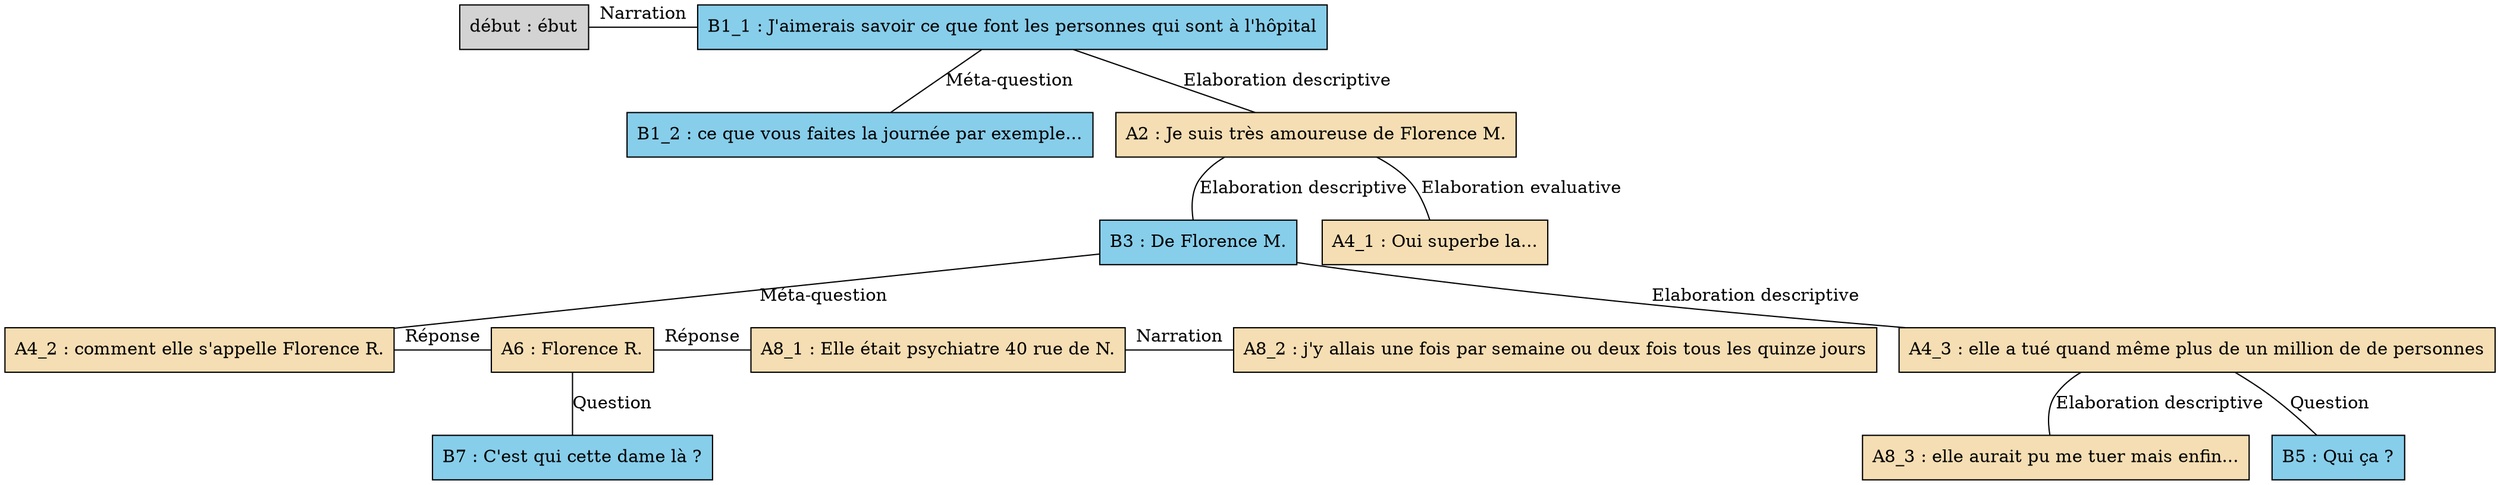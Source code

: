 digraph C03 {
	node [shape=box style=filled]
	"début" [label="début : ébut"]
	B1_1 [label="B1_1 : J'aimerais savoir ce que font les personnes qui sont à l'hôpital" fillcolor=skyblue]
	B1_2 [label="B1_2 : ce que vous faites la journée par exemple..." fillcolor=skyblue]
	A2 [label="A2 : Je suis très amoureuse de Florence M." fillcolor=wheat]
	B3 [label="B3 : De Florence M." fillcolor=skyblue]
	A4_1 [label="A4_1 : Oui superbe la..." fillcolor=wheat]
	A4_2 [label="A4_2 : comment elle s'appelle Florence R." fillcolor=wheat]
	A4_3 [label="A4_3 : elle a tué quand même plus de un million de de personnes" fillcolor=wheat]
	B5 [label="B5 : Qui ça ?" fillcolor=skyblue]
	A6 [label="A6 : Florence R." fillcolor=wheat]
	B7 [label="B7 : C'est qui cette dame là ?" fillcolor=skyblue]
	A8_1 [label="A8_1 : Elle était psychiatre 40 rue de N." fillcolor=wheat]
	A8_2 [label="A8_2 : j'y allais une fois par semaine ou deux fois tous les quinze jours" fillcolor=wheat]
	A8_3 [label="A8_3 : elle aurait pu me tuer mais enfin..." fillcolor=wheat]
	{
		rank=same
		"début"
		B1_1
		"début" -> B1_1 [label=Narration dir=none]
	}
	B1_1 -> B1_2 [label="Méta-question" dir=none]
	B1_1 -> A2 [label="Elaboration descriptive" dir=none]
	A2 -> B3 [label="Elaboration descriptive" dir=none]
	A2 -> A4_1 [label="Elaboration evaluative" dir=none]
	B3 -> A4_2 [label="Méta-question" dir=none]
	B3 -> A4_3 [label="Elaboration descriptive" dir=none]
	A4_3 -> B5 [label=Question dir=none]
	{
		rank=same
		A4_2
		A6
		A4_2 -> A6 [label="Réponse" dir=none]
	}
	A6 -> B7 [label=Question dir=none]
	{
		rank=same
		A6
		A8_1
		A6 -> A8_1 [label="Réponse" dir=none]
	}
	{
		rank=same
		A8_1
		A8_2
		A8_1 -> A8_2 [label=Narration dir=none]
	}
	A4_3 -> A8_3 [label="Elaboration descriptive" dir=none]
}
